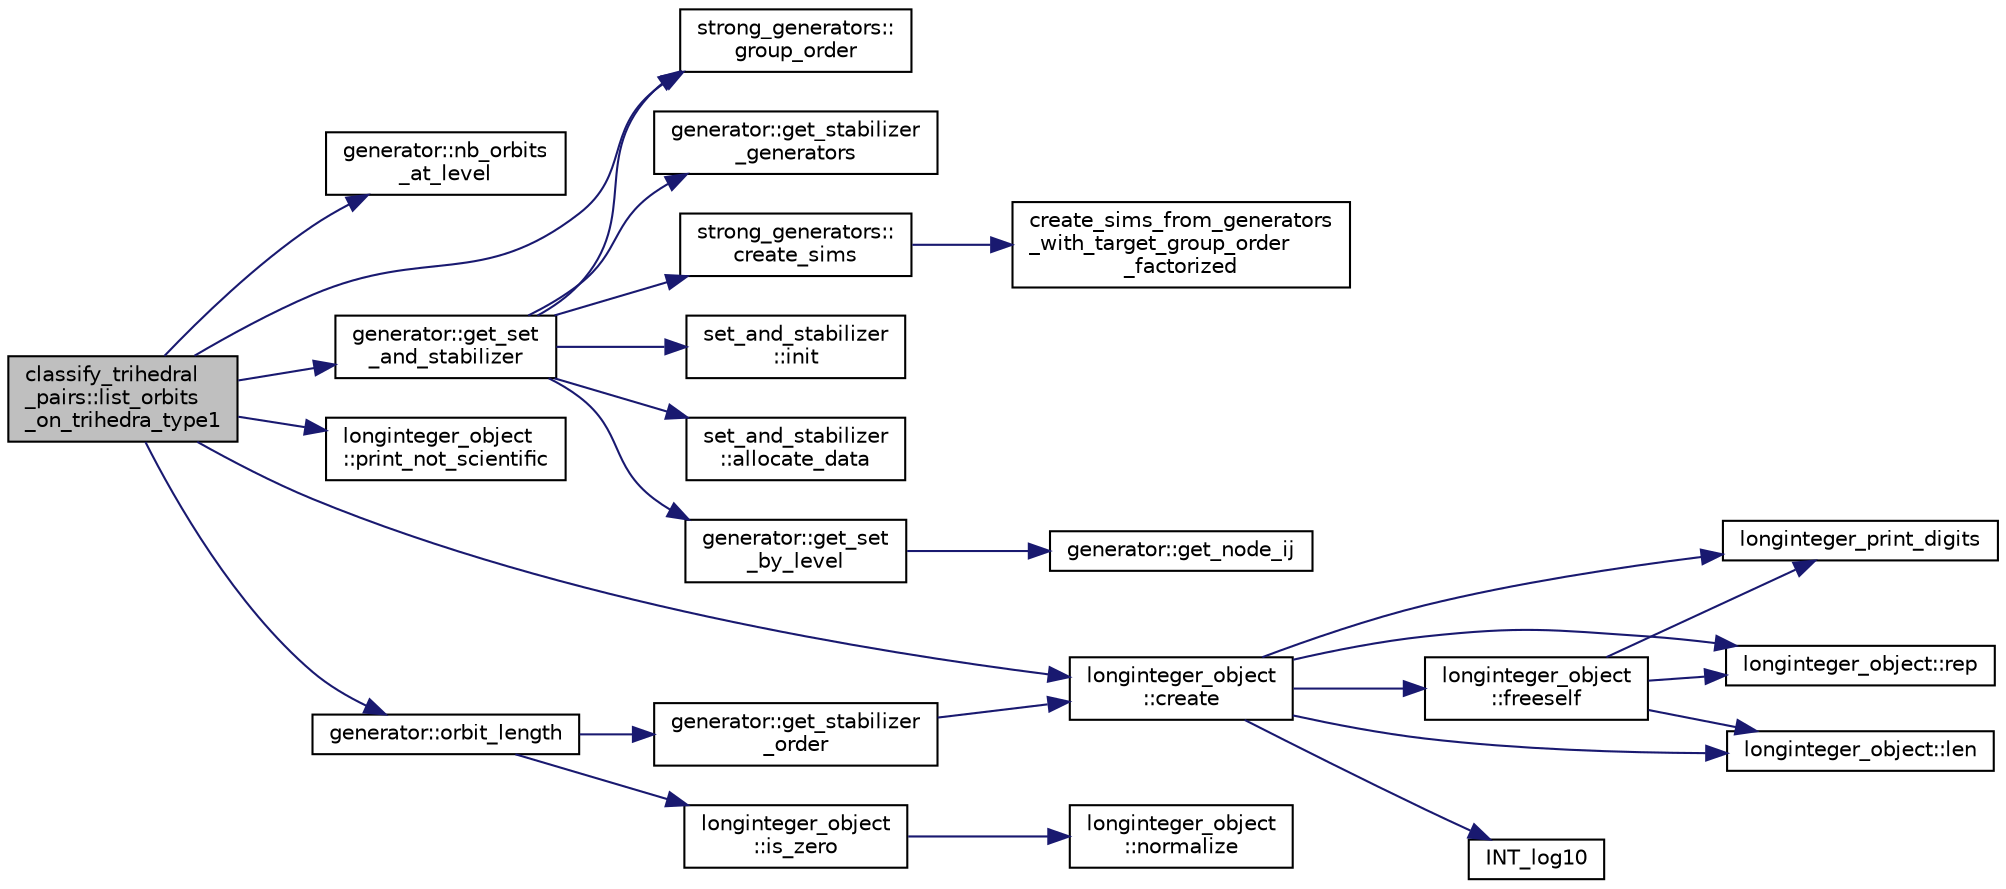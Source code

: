 digraph "classify_trihedral_pairs::list_orbits_on_trihedra_type1"
{
  edge [fontname="Helvetica",fontsize="10",labelfontname="Helvetica",labelfontsize="10"];
  node [fontname="Helvetica",fontsize="10",shape=record];
  rankdir="LR";
  Node2185 [label="classify_trihedral\l_pairs::list_orbits\l_on_trihedra_type1",height=0.2,width=0.4,color="black", fillcolor="grey75", style="filled", fontcolor="black"];
  Node2185 -> Node2186 [color="midnightblue",fontsize="10",style="solid",fontname="Helvetica"];
  Node2186 [label="generator::nb_orbits\l_at_level",height=0.2,width=0.4,color="black", fillcolor="white", style="filled",URL="$d7/d73/classgenerator.html#a020f3d8378448310d044a4a24fadf301"];
  Node2185 -> Node2187 [color="midnightblue",fontsize="10",style="solid",fontname="Helvetica"];
  Node2187 [label="strong_generators::\lgroup_order",height=0.2,width=0.4,color="black", fillcolor="white", style="filled",URL="$dc/d09/classstrong__generators.html#a91f453c2bfd6502b96f4b4eed16beb20"];
  Node2185 -> Node2188 [color="midnightblue",fontsize="10",style="solid",fontname="Helvetica"];
  Node2188 [label="longinteger_object\l::print_not_scientific",height=0.2,width=0.4,color="black", fillcolor="white", style="filled",URL="$dd/d7e/classlonginteger__object.html#ab80ea5c103cf97de662da3f1c79b2dd4"];
  Node2185 -> Node2189 [color="midnightblue",fontsize="10",style="solid",fontname="Helvetica"];
  Node2189 [label="longinteger_object\l::create",height=0.2,width=0.4,color="black", fillcolor="white", style="filled",URL="$dd/d7e/classlonginteger__object.html#a95d2eebc60849c3963a49298b1f498c2"];
  Node2189 -> Node2190 [color="midnightblue",fontsize="10",style="solid",fontname="Helvetica"];
  Node2190 [label="longinteger_object\l::freeself",height=0.2,width=0.4,color="black", fillcolor="white", style="filled",URL="$dd/d7e/classlonginteger__object.html#a06450f8c4795d81da6d680830ef958a1"];
  Node2190 -> Node2191 [color="midnightblue",fontsize="10",style="solid",fontname="Helvetica"];
  Node2191 [label="longinteger_print_digits",height=0.2,width=0.4,color="black", fillcolor="white", style="filled",URL="$de/dc5/algebra__and__number__theory_8h.html#ac2bac7b12f5b6440b8dad275cd7a157d"];
  Node2190 -> Node2192 [color="midnightblue",fontsize="10",style="solid",fontname="Helvetica"];
  Node2192 [label="longinteger_object::rep",height=0.2,width=0.4,color="black", fillcolor="white", style="filled",URL="$dd/d7e/classlonginteger__object.html#a3ecaf12738cc721d281c416503f241e2"];
  Node2190 -> Node2193 [color="midnightblue",fontsize="10",style="solid",fontname="Helvetica"];
  Node2193 [label="longinteger_object::len",height=0.2,width=0.4,color="black", fillcolor="white", style="filled",URL="$dd/d7e/classlonginteger__object.html#a0bfeae35be8a6fd44ed7f76413596ab1"];
  Node2189 -> Node2194 [color="midnightblue",fontsize="10",style="solid",fontname="Helvetica"];
  Node2194 [label="INT_log10",height=0.2,width=0.4,color="black", fillcolor="white", style="filled",URL="$de/dc5/algebra__and__number__theory_8h.html#a98bc0a6c562370a355165d2538dac250"];
  Node2189 -> Node2191 [color="midnightblue",fontsize="10",style="solid",fontname="Helvetica"];
  Node2189 -> Node2192 [color="midnightblue",fontsize="10",style="solid",fontname="Helvetica"];
  Node2189 -> Node2193 [color="midnightblue",fontsize="10",style="solid",fontname="Helvetica"];
  Node2185 -> Node2195 [color="midnightblue",fontsize="10",style="solid",fontname="Helvetica"];
  Node2195 [label="generator::get_set\l_and_stabilizer",height=0.2,width=0.4,color="black", fillcolor="white", style="filled",URL="$d7/d73/classgenerator.html#a23116270f27facfd48e4190a84e0ef20"];
  Node2195 -> Node2196 [color="midnightblue",fontsize="10",style="solid",fontname="Helvetica"];
  Node2196 [label="set_and_stabilizer\l::init",height=0.2,width=0.4,color="black", fillcolor="white", style="filled",URL="$de/df6/classset__and__stabilizer.html#a9824acdea41591e8086e76aa8b2e4b53"];
  Node2195 -> Node2197 [color="midnightblue",fontsize="10",style="solid",fontname="Helvetica"];
  Node2197 [label="set_and_stabilizer\l::allocate_data",height=0.2,width=0.4,color="black", fillcolor="white", style="filled",URL="$de/df6/classset__and__stabilizer.html#ad5d7e012c6bc6fc25f491fe680aa32fa"];
  Node2195 -> Node2198 [color="midnightblue",fontsize="10",style="solid",fontname="Helvetica"];
  Node2198 [label="generator::get_set\l_by_level",height=0.2,width=0.4,color="black", fillcolor="white", style="filled",URL="$d7/d73/classgenerator.html#a3012a80d862b42c848b84584389c8594"];
  Node2198 -> Node2199 [color="midnightblue",fontsize="10",style="solid",fontname="Helvetica"];
  Node2199 [label="generator::get_node_ij",height=0.2,width=0.4,color="black", fillcolor="white", style="filled",URL="$d7/d73/classgenerator.html#a8cea5411b42336694738530732ede540"];
  Node2195 -> Node2200 [color="midnightblue",fontsize="10",style="solid",fontname="Helvetica"];
  Node2200 [label="generator::get_stabilizer\l_generators",height=0.2,width=0.4,color="black", fillcolor="white", style="filled",URL="$d7/d73/classgenerator.html#a744da633f741e1aa27701fe9d203d564"];
  Node2195 -> Node2187 [color="midnightblue",fontsize="10",style="solid",fontname="Helvetica"];
  Node2195 -> Node2201 [color="midnightblue",fontsize="10",style="solid",fontname="Helvetica"];
  Node2201 [label="strong_generators::\lcreate_sims",height=0.2,width=0.4,color="black", fillcolor="white", style="filled",URL="$dc/d09/classstrong__generators.html#afca700d50772a39eeb74239355ae67e1"];
  Node2201 -> Node2202 [color="midnightblue",fontsize="10",style="solid",fontname="Helvetica"];
  Node2202 [label="create_sims_from_generators\l_with_target_group_order\l_factorized",height=0.2,width=0.4,color="black", fillcolor="white", style="filled",URL="$d2/d3a/group__theory_8h.html#a40f2df36e351d6e63bd2bb196cc5b430"];
  Node2185 -> Node2203 [color="midnightblue",fontsize="10",style="solid",fontname="Helvetica"];
  Node2203 [label="generator::orbit_length",height=0.2,width=0.4,color="black", fillcolor="white", style="filled",URL="$d7/d73/classgenerator.html#a38a102d644c03c18ad901f1a815a7f6c"];
  Node2203 -> Node2204 [color="midnightblue",fontsize="10",style="solid",fontname="Helvetica"];
  Node2204 [label="generator::get_stabilizer\l_order",height=0.2,width=0.4,color="black", fillcolor="white", style="filled",URL="$d7/d73/classgenerator.html#a2a03fc974c76e47e999f3abc99e6b81d"];
  Node2204 -> Node2189 [color="midnightblue",fontsize="10",style="solid",fontname="Helvetica"];
  Node2203 -> Node2205 [color="midnightblue",fontsize="10",style="solid",fontname="Helvetica"];
  Node2205 [label="longinteger_object\l::is_zero",height=0.2,width=0.4,color="black", fillcolor="white", style="filled",URL="$dd/d7e/classlonginteger__object.html#a0946732d08e5180a00480f4c40667101"];
  Node2205 -> Node2206 [color="midnightblue",fontsize="10",style="solid",fontname="Helvetica"];
  Node2206 [label="longinteger_object\l::normalize",height=0.2,width=0.4,color="black", fillcolor="white", style="filled",URL="$dd/d7e/classlonginteger__object.html#ae27040d862a5624e98fc9582daa889ee"];
}
